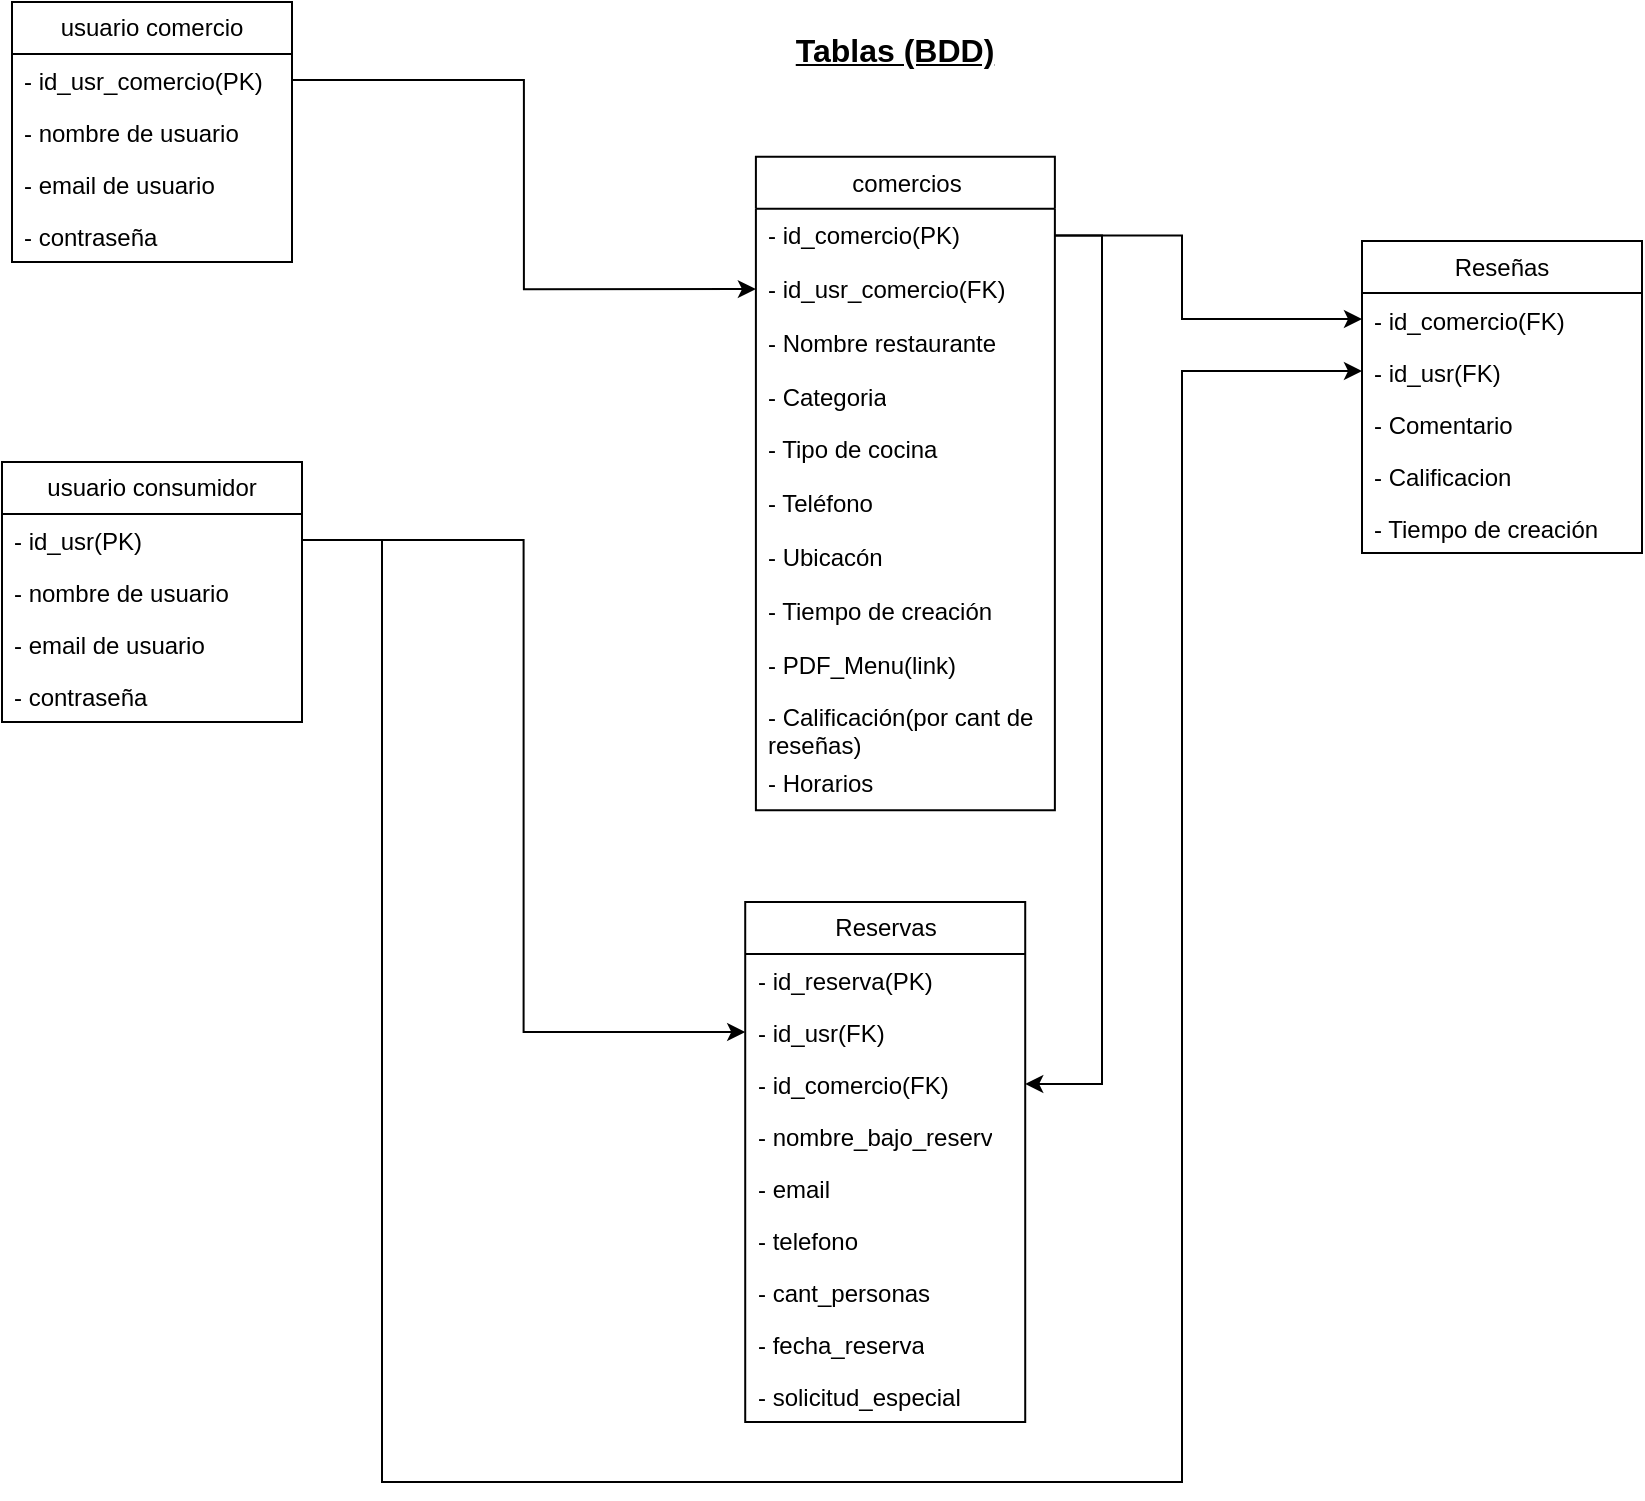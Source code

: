 <mxfile version="27.0.9" pages="2">
  <diagram name="Página-1" id="ZvOOuEmJRggpk8Qo6e3v">
    <mxGraphModel dx="2900" dy="3039" grid="1" gridSize="10" guides="1" tooltips="1" connect="1" arrows="1" fold="1" page="1" pageScale="1" pageWidth="827" pageHeight="1169" math="0" shadow="0">
      <root>
        <mxCell id="0" />
        <mxCell id="1" parent="0" />
        <mxCell id="6B8WdMm_l3sKvFpfAGeL-1" value="Reservas" style="swimlane;fontStyle=0;childLayout=stackLayout;horizontal=1;startSize=26;fillColor=none;horizontalStack=0;resizeParent=1;resizeParentMax=0;resizeLast=0;collapsible=1;marginBottom=0;whiteSpace=wrap;html=1;" parent="1" vertex="1">
          <mxGeometry x="-898.39" y="-1780" width="140" height="260" as="geometry" />
        </mxCell>
        <mxCell id="6B8WdMm_l3sKvFpfAGeL-2" value="- id_reserva(PK)" style="text;strokeColor=none;fillColor=none;align=left;verticalAlign=top;spacingLeft=4;spacingRight=4;overflow=hidden;rotatable=0;points=[[0,0.5],[1,0.5]];portConstraint=eastwest;whiteSpace=wrap;html=1;" parent="6B8WdMm_l3sKvFpfAGeL-1" vertex="1">
          <mxGeometry y="26" width="140" height="26" as="geometry" />
        </mxCell>
        <mxCell id="6B8WdMm_l3sKvFpfAGeL-3" value="- id_usr(FK)" style="text;strokeColor=none;fillColor=none;align=left;verticalAlign=top;spacingLeft=4;spacingRight=4;overflow=hidden;rotatable=0;points=[[0,0.5],[1,0.5]];portConstraint=eastwest;whiteSpace=wrap;html=1;" parent="6B8WdMm_l3sKvFpfAGeL-1" vertex="1">
          <mxGeometry y="52" width="140" height="26" as="geometry" />
        </mxCell>
        <mxCell id="6B8WdMm_l3sKvFpfAGeL-4" value="- id_comercio(FK)" style="text;strokeColor=none;fillColor=none;align=left;verticalAlign=top;spacingLeft=4;spacingRight=4;overflow=hidden;rotatable=0;points=[[0,0.5],[1,0.5]];portConstraint=eastwest;whiteSpace=wrap;html=1;" parent="6B8WdMm_l3sKvFpfAGeL-1" vertex="1">
          <mxGeometry y="78" width="140" height="26" as="geometry" />
        </mxCell>
        <mxCell id="6B8WdMm_l3sKvFpfAGeL-5" value="- nombre_bajo_reserv" style="text;strokeColor=none;fillColor=none;align=left;verticalAlign=top;spacingLeft=4;spacingRight=4;overflow=hidden;rotatable=0;points=[[0,0.5],[1,0.5]];portConstraint=eastwest;whiteSpace=wrap;html=1;" parent="6B8WdMm_l3sKvFpfAGeL-1" vertex="1">
          <mxGeometry y="104" width="140" height="26" as="geometry" />
        </mxCell>
        <mxCell id="6B8WdMm_l3sKvFpfAGeL-6" value="- email" style="text;strokeColor=none;fillColor=none;align=left;verticalAlign=top;spacingLeft=4;spacingRight=4;overflow=hidden;rotatable=0;points=[[0,0.5],[1,0.5]];portConstraint=eastwest;whiteSpace=wrap;html=1;" parent="6B8WdMm_l3sKvFpfAGeL-1" vertex="1">
          <mxGeometry y="130" width="140" height="26" as="geometry" />
        </mxCell>
        <mxCell id="6B8WdMm_l3sKvFpfAGeL-7" value="- telefono" style="text;strokeColor=none;fillColor=none;align=left;verticalAlign=top;spacingLeft=4;spacingRight=4;overflow=hidden;rotatable=0;points=[[0,0.5],[1,0.5]];portConstraint=eastwest;whiteSpace=wrap;html=1;" parent="6B8WdMm_l3sKvFpfAGeL-1" vertex="1">
          <mxGeometry y="156" width="140" height="26" as="geometry" />
        </mxCell>
        <mxCell id="6B8WdMm_l3sKvFpfAGeL-8" value="- cant_personas" style="text;strokeColor=none;fillColor=none;align=left;verticalAlign=top;spacingLeft=4;spacingRight=4;overflow=hidden;rotatable=0;points=[[0,0.5],[1,0.5]];portConstraint=eastwest;whiteSpace=wrap;html=1;" parent="6B8WdMm_l3sKvFpfAGeL-1" vertex="1">
          <mxGeometry y="182" width="140" height="26" as="geometry" />
        </mxCell>
        <mxCell id="6B8WdMm_l3sKvFpfAGeL-9" value="- fecha_reserva" style="text;strokeColor=none;fillColor=none;align=left;verticalAlign=top;spacingLeft=4;spacingRight=4;overflow=hidden;rotatable=0;points=[[0,0.5],[1,0.5]];portConstraint=eastwest;whiteSpace=wrap;html=1;" parent="6B8WdMm_l3sKvFpfAGeL-1" vertex="1">
          <mxGeometry y="208" width="140" height="26" as="geometry" />
        </mxCell>
        <mxCell id="6B8WdMm_l3sKvFpfAGeL-10" value="- solicitud_especial" style="text;strokeColor=none;fillColor=none;align=left;verticalAlign=top;spacingLeft=4;spacingRight=4;overflow=hidden;rotatable=0;points=[[0,0.5],[1,0.5]];portConstraint=eastwest;whiteSpace=wrap;html=1;" parent="6B8WdMm_l3sKvFpfAGeL-1" vertex="1">
          <mxGeometry y="234" width="140" height="26" as="geometry" />
        </mxCell>
        <mxCell id="6B8WdMm_l3sKvFpfAGeL-11" value="&lt;u&gt;&lt;font&gt;Tablas (BDD)&lt;/font&gt;&lt;/u&gt;" style="text;align=center;fontStyle=1;verticalAlign=middle;spacingLeft=3;spacingRight=3;strokeColor=none;rotatable=0;points=[[0,0.5],[1,0.5]];portConstraint=eastwest;html=1;fontSize=16;container=0;" parent="1" vertex="1">
          <mxGeometry x="-914.407" y="-2220" width="181.525" height="27.372" as="geometry" />
        </mxCell>
        <mxCell id="6B8WdMm_l3sKvFpfAGeL-12" style="text;strokeColor=none;fillColor=none;align=left;verticalAlign=top;spacingLeft=4;spacingRight=4;overflow=hidden;rotatable=0;points=[[0,0.5],[1,0.5]];portConstraint=eastwest;whiteSpace=wrap;html=1;" parent="1" vertex="1">
          <mxGeometry x="-893.051" y="-1967.335" width="117.458" height="14.739" as="geometry" />
        </mxCell>
        <mxCell id="6B8WdMm_l3sKvFpfAGeL-13" style="text;strokeColor=none;fillColor=none;align=left;verticalAlign=top;spacingLeft=4;spacingRight=4;overflow=hidden;rotatable=0;points=[[0,0.5],[1,0.5]];portConstraint=eastwest;whiteSpace=wrap;html=1;" parent="1" vertex="1">
          <mxGeometry x="-898.39" y="-2054.715" width="149.492" height="33.689" as="geometry" />
        </mxCell>
        <mxCell id="6B8WdMm_l3sKvFpfAGeL-14" value="usuario consumidor" style="swimlane;fontStyle=0;childLayout=stackLayout;horizontal=1;startSize=26;fillColor=none;horizontalStack=0;resizeParent=1;resizeParentMax=0;resizeLast=0;collapsible=1;marginBottom=0;whiteSpace=wrap;html=1;" parent="1" vertex="1">
          <mxGeometry x="-1270" y="-2000" width="150" height="130" as="geometry" />
        </mxCell>
        <mxCell id="6B8WdMm_l3sKvFpfAGeL-15" value="- id_usr(PK)" style="text;strokeColor=none;fillColor=none;align=left;verticalAlign=top;spacingLeft=4;spacingRight=4;overflow=hidden;rotatable=0;points=[[0,0.5],[1,0.5]];portConstraint=eastwest;whiteSpace=wrap;html=1;" parent="6B8WdMm_l3sKvFpfAGeL-14" vertex="1">
          <mxGeometry y="26" width="150" height="26" as="geometry" />
        </mxCell>
        <mxCell id="6B8WdMm_l3sKvFpfAGeL-16" value="- nombre de usuario" style="text;strokeColor=none;fillColor=none;align=left;verticalAlign=top;spacingLeft=4;spacingRight=4;overflow=hidden;rotatable=0;points=[[0,0.5],[1,0.5]];portConstraint=eastwest;whiteSpace=wrap;html=1;" parent="6B8WdMm_l3sKvFpfAGeL-14" vertex="1">
          <mxGeometry y="52" width="150" height="26" as="geometry" />
        </mxCell>
        <mxCell id="6B8WdMm_l3sKvFpfAGeL-17" value="- email de usuario" style="text;strokeColor=none;fillColor=none;align=left;verticalAlign=top;spacingLeft=4;spacingRight=4;overflow=hidden;rotatable=0;points=[[0,0.5],[1,0.5]];portConstraint=eastwest;whiteSpace=wrap;html=1;" parent="6B8WdMm_l3sKvFpfAGeL-14" vertex="1">
          <mxGeometry y="78" width="150" height="26" as="geometry" />
        </mxCell>
        <mxCell id="6B8WdMm_l3sKvFpfAGeL-18" value="- contraseña" style="text;strokeColor=none;fillColor=none;align=left;verticalAlign=top;spacingLeft=4;spacingRight=4;overflow=hidden;rotatable=0;points=[[0,0.5],[1,0.5]];portConstraint=eastwest;whiteSpace=wrap;html=1;" parent="6B8WdMm_l3sKvFpfAGeL-14" vertex="1">
          <mxGeometry y="104" width="150" height="26" as="geometry" />
        </mxCell>
        <mxCell id="6B8WdMm_l3sKvFpfAGeL-19" value="comercios" style="swimlane;fontStyle=0;childLayout=stackLayout;horizontal=1;startSize=26;fillColor=none;horizontalStack=0;resizeParent=1;resizeParentMax=0;resizeLast=0;collapsible=1;marginBottom=0;html=1;verticalAlign=top;container=0;" parent="1" vertex="1">
          <mxGeometry x="-893.051" y="-2152.62" width="149.49" height="326.775" as="geometry" />
        </mxCell>
        <mxCell id="6B8WdMm_l3sKvFpfAGeL-20" value="- id_comercio(PK)" style="text;strokeColor=none;fillColor=none;align=left;verticalAlign=top;spacingLeft=4;spacingRight=4;overflow=hidden;rotatable=0;points=[[0,0.5],[1,0.5]];portConstraint=eastwest;whiteSpace=wrap;html=1;container=0;" parent="6B8WdMm_l3sKvFpfAGeL-19" vertex="1">
          <mxGeometry y="26" width="149.49" height="26.78" as="geometry" />
        </mxCell>
        <mxCell id="6B8WdMm_l3sKvFpfAGeL-21" value="- id_usr_comercio(FK)" style="text;strokeColor=none;fillColor=none;align=left;verticalAlign=top;spacingLeft=4;spacingRight=4;overflow=hidden;rotatable=0;points=[[0,0.5],[1,0.5]];portConstraint=eastwest;whiteSpace=wrap;html=1;container=0;" parent="6B8WdMm_l3sKvFpfAGeL-19" vertex="1">
          <mxGeometry y="52.78" width="149.49" height="26.78" as="geometry" />
        </mxCell>
        <mxCell id="6B8WdMm_l3sKvFpfAGeL-22" value="- Nombre restaurante" style="text;strokeColor=none;fillColor=none;align=left;verticalAlign=top;spacingLeft=4;spacingRight=4;overflow=hidden;rotatable=0;points=[[0,0.5],[1,0.5]];portConstraint=eastwest;whiteSpace=wrap;html=1;container=0;" parent="6B8WdMm_l3sKvFpfAGeL-19" vertex="1">
          <mxGeometry y="79.559" width="149.49" height="26.78" as="geometry" />
        </mxCell>
        <mxCell id="6B8WdMm_l3sKvFpfAGeL-23" value="- Categoria" style="text;strokeColor=none;fillColor=none;align=left;verticalAlign=top;spacingLeft=4;spacingRight=4;overflow=hidden;rotatable=0;points=[[0,0.5],[1,0.5]];portConstraint=eastwest;whiteSpace=wrap;html=1;container=0;" parent="6B8WdMm_l3sKvFpfAGeL-19" vertex="1">
          <mxGeometry y="106.339" width="149.49" height="26.78" as="geometry" />
        </mxCell>
        <mxCell id="6B8WdMm_l3sKvFpfAGeL-24" value="- Tipo de cocina" style="text;strokeColor=none;fillColor=none;align=left;verticalAlign=top;spacingLeft=4;spacingRight=4;overflow=hidden;rotatable=0;points=[[0,0.5],[1,0.5]];portConstraint=eastwest;whiteSpace=wrap;html=1;container=0;" parent="6B8WdMm_l3sKvFpfAGeL-19" vertex="1">
          <mxGeometry y="133.118" width="149.49" height="26.78" as="geometry" />
        </mxCell>
        <mxCell id="6B8WdMm_l3sKvFpfAGeL-25" value="- Teléfono" style="text;strokeColor=none;fillColor=none;align=left;verticalAlign=top;spacingLeft=4;spacingRight=4;overflow=hidden;rotatable=0;points=[[0,0.5],[1,0.5]];portConstraint=eastwest;whiteSpace=wrap;html=1;container=0;" parent="6B8WdMm_l3sKvFpfAGeL-19" vertex="1">
          <mxGeometry y="159.898" width="149.49" height="26.78" as="geometry" />
        </mxCell>
        <mxCell id="6B8WdMm_l3sKvFpfAGeL-26" value="- Ubicacón" style="text;strokeColor=none;fillColor=none;align=left;verticalAlign=top;spacingLeft=4;spacingRight=4;overflow=hidden;rotatable=0;points=[[0,0.5],[1,0.5]];portConstraint=eastwest;whiteSpace=wrap;html=1;container=0;" parent="6B8WdMm_l3sKvFpfAGeL-19" vertex="1">
          <mxGeometry y="186.677" width="149.49" height="26.78" as="geometry" />
        </mxCell>
        <mxCell id="6B8WdMm_l3sKvFpfAGeL-27" value="- Tiempo de creación" style="text;strokeColor=none;fillColor=none;align=left;verticalAlign=top;spacingLeft=4;spacingRight=4;overflow=hidden;rotatable=0;points=[[0,0.5],[1,0.5]];portConstraint=eastwest;whiteSpace=wrap;html=1;container=0;" parent="6B8WdMm_l3sKvFpfAGeL-19" vertex="1">
          <mxGeometry y="213.457" width="149.49" height="26.78" as="geometry" />
        </mxCell>
        <mxCell id="6B8WdMm_l3sKvFpfAGeL-28" value="- PDF_Menu(link)" style="text;strokeColor=none;fillColor=none;align=left;verticalAlign=top;spacingLeft=4;spacingRight=4;overflow=hidden;rotatable=0;points=[[0,0.5],[1,0.5]];portConstraint=eastwest;whiteSpace=wrap;html=1;container=0;" parent="6B8WdMm_l3sKvFpfAGeL-19" vertex="1">
          <mxGeometry y="240.236" width="149.49" height="26.78" as="geometry" />
        </mxCell>
        <mxCell id="yGDrtx1PJtWxjl1b9rli-1" value="- Calificación(por cant de reseñas)" style="text;strokeColor=none;fillColor=none;align=left;verticalAlign=top;spacingLeft=4;spacingRight=4;overflow=hidden;rotatable=0;points=[[0,0.5],[1,0.5]];portConstraint=eastwest;whiteSpace=wrap;html=1;container=0;" vertex="1" parent="6B8WdMm_l3sKvFpfAGeL-19">
          <mxGeometry y="267.016" width="149.49" height="32.98" as="geometry" />
        </mxCell>
        <mxCell id="yGDrtx1PJtWxjl1b9rli-4" value="- Horarios" style="text;strokeColor=none;fillColor=none;align=left;verticalAlign=top;spacingLeft=4;spacingRight=4;overflow=hidden;rotatable=0;points=[[0,0.5],[1,0.5]];portConstraint=eastwest;whiteSpace=wrap;html=1;container=0;" vertex="1" parent="6B8WdMm_l3sKvFpfAGeL-19">
          <mxGeometry y="299.996" width="149.49" height="26.78" as="geometry" />
        </mxCell>
        <mxCell id="6B8WdMm_l3sKvFpfAGeL-29" value="Reseñas" style="swimlane;fontStyle=0;childLayout=stackLayout;horizontal=1;startSize=26;fillColor=none;horizontalStack=0;resizeParent=1;resizeParentMax=0;resizeLast=0;collapsible=1;marginBottom=0;whiteSpace=wrap;html=1;" parent="1" vertex="1">
          <mxGeometry x="-590" y="-2110.5" width="140" height="156" as="geometry" />
        </mxCell>
        <mxCell id="6B8WdMm_l3sKvFpfAGeL-30" value="- id_comercio(FK)" style="text;strokeColor=none;fillColor=none;align=left;verticalAlign=top;spacingLeft=4;spacingRight=4;overflow=hidden;rotatable=0;points=[[0,0.5],[1,0.5]];portConstraint=eastwest;whiteSpace=wrap;html=1;" parent="6B8WdMm_l3sKvFpfAGeL-29" vertex="1">
          <mxGeometry y="26" width="140" height="26" as="geometry" />
        </mxCell>
        <mxCell id="6B8WdMm_l3sKvFpfAGeL-31" value="- id_usr(FK)" style="text;strokeColor=none;fillColor=none;align=left;verticalAlign=top;spacingLeft=4;spacingRight=4;overflow=hidden;rotatable=0;points=[[0,0.5],[1,0.5]];portConstraint=eastwest;whiteSpace=wrap;html=1;" parent="6B8WdMm_l3sKvFpfAGeL-29" vertex="1">
          <mxGeometry y="52" width="140" height="26" as="geometry" />
        </mxCell>
        <mxCell id="6B8WdMm_l3sKvFpfAGeL-32" value="- Comentario" style="text;strokeColor=none;fillColor=none;align=left;verticalAlign=top;spacingLeft=4;spacingRight=4;overflow=hidden;rotatable=0;points=[[0,0.5],[1,0.5]];portConstraint=eastwest;whiteSpace=wrap;html=1;" parent="6B8WdMm_l3sKvFpfAGeL-29" vertex="1">
          <mxGeometry y="78" width="140" height="26" as="geometry" />
        </mxCell>
        <mxCell id="6B8WdMm_l3sKvFpfAGeL-33" value="- Calificacion" style="text;strokeColor=none;fillColor=none;align=left;verticalAlign=top;spacingLeft=4;spacingRight=4;overflow=hidden;rotatable=0;points=[[0,0.5],[1,0.5]];portConstraint=eastwest;whiteSpace=wrap;html=1;" parent="6B8WdMm_l3sKvFpfAGeL-29" vertex="1">
          <mxGeometry y="104" width="140" height="26" as="geometry" />
        </mxCell>
        <mxCell id="6B8WdMm_l3sKvFpfAGeL-34" value="- Tiempo de creación" style="text;strokeColor=none;fillColor=none;align=left;verticalAlign=top;spacingLeft=4;spacingRight=4;overflow=hidden;rotatable=0;points=[[0,0.5],[1,0.5]];portConstraint=eastwest;whiteSpace=wrap;html=1;" parent="6B8WdMm_l3sKvFpfAGeL-29" vertex="1">
          <mxGeometry y="130" width="140" height="26" as="geometry" />
        </mxCell>
        <mxCell id="6B8WdMm_l3sKvFpfAGeL-35" style="edgeStyle=orthogonalEdgeStyle;rounded=0;orthogonalLoop=1;jettySize=auto;html=1;exitX=1;exitY=0.5;exitDx=0;exitDy=0;entryX=0;entryY=0.5;entryDx=0;entryDy=0;" parent="1" source="6B8WdMm_l3sKvFpfAGeL-20" target="6B8WdMm_l3sKvFpfAGeL-30" edge="1">
          <mxGeometry relative="1" as="geometry">
            <Array as="points">
              <mxPoint x="-680" y="-2113" />
              <mxPoint x="-680" y="-2072" />
            </Array>
          </mxGeometry>
        </mxCell>
        <mxCell id="6B8WdMm_l3sKvFpfAGeL-37" value="usuario comercio" style="swimlane;fontStyle=0;childLayout=stackLayout;horizontal=1;startSize=26;fillColor=none;horizontalStack=0;resizeParent=1;resizeParentMax=0;resizeLast=0;collapsible=1;marginBottom=0;whiteSpace=wrap;html=1;" parent="1" vertex="1">
          <mxGeometry x="-1265" y="-2230" width="140" height="130" as="geometry" />
        </mxCell>
        <mxCell id="6B8WdMm_l3sKvFpfAGeL-38" value="- id_usr_comercio(PK)" style="text;strokeColor=none;fillColor=none;align=left;verticalAlign=top;spacingLeft=4;spacingRight=4;overflow=hidden;rotatable=0;points=[[0,0.5],[1,0.5]];portConstraint=eastwest;whiteSpace=wrap;html=1;" parent="6B8WdMm_l3sKvFpfAGeL-37" vertex="1">
          <mxGeometry y="26" width="140" height="26" as="geometry" />
        </mxCell>
        <mxCell id="6B8WdMm_l3sKvFpfAGeL-39" value="- nombre de usuario" style="text;strokeColor=none;fillColor=none;align=left;verticalAlign=top;spacingLeft=4;spacingRight=4;overflow=hidden;rotatable=0;points=[[0,0.5],[1,0.5]];portConstraint=eastwest;whiteSpace=wrap;html=1;" parent="6B8WdMm_l3sKvFpfAGeL-37" vertex="1">
          <mxGeometry y="52" width="140" height="26" as="geometry" />
        </mxCell>
        <mxCell id="6B8WdMm_l3sKvFpfAGeL-40" value="- email de usuario" style="text;strokeColor=none;fillColor=none;align=left;verticalAlign=top;spacingLeft=4;spacingRight=4;overflow=hidden;rotatable=0;points=[[0,0.5],[1,0.5]];portConstraint=eastwest;whiteSpace=wrap;html=1;" parent="6B8WdMm_l3sKvFpfAGeL-37" vertex="1">
          <mxGeometry y="78" width="140" height="26" as="geometry" />
        </mxCell>
        <mxCell id="6B8WdMm_l3sKvFpfAGeL-41" value="- contraseña" style="text;strokeColor=none;fillColor=none;align=left;verticalAlign=top;spacingLeft=4;spacingRight=4;overflow=hidden;rotatable=0;points=[[0,0.5],[1,0.5]];portConstraint=eastwest;whiteSpace=wrap;html=1;" parent="6B8WdMm_l3sKvFpfAGeL-37" vertex="1">
          <mxGeometry y="104" width="140" height="26" as="geometry" />
        </mxCell>
        <mxCell id="6B8WdMm_l3sKvFpfAGeL-42" style="edgeStyle=orthogonalEdgeStyle;rounded=0;orthogonalLoop=1;jettySize=auto;html=1;exitX=1;exitY=0.5;exitDx=0;exitDy=0;entryX=0;entryY=0.5;entryDx=0;entryDy=0;" parent="1" source="6B8WdMm_l3sKvFpfAGeL-38" target="6B8WdMm_l3sKvFpfAGeL-21" edge="1">
          <mxGeometry relative="1" as="geometry" />
        </mxCell>
        <mxCell id="6B8WdMm_l3sKvFpfAGeL-44" style="edgeStyle=orthogonalEdgeStyle;rounded=0;orthogonalLoop=1;jettySize=auto;html=1;exitX=1;exitY=0.5;exitDx=0;exitDy=0;entryX=0;entryY=0.5;entryDx=0;entryDy=0;" parent="1" source="6B8WdMm_l3sKvFpfAGeL-15" target="6B8WdMm_l3sKvFpfAGeL-31" edge="1">
          <mxGeometry relative="1" as="geometry">
            <Array as="points">
              <mxPoint x="-1080" y="-1961" />
              <mxPoint x="-1080" y="-1490" />
              <mxPoint x="-680" y="-1490" />
              <mxPoint x="-680" y="-2045" />
            </Array>
          </mxGeometry>
        </mxCell>
        <mxCell id="yGDrtx1PJtWxjl1b9rli-2" style="edgeStyle=orthogonalEdgeStyle;rounded=0;orthogonalLoop=1;jettySize=auto;html=1;exitX=1;exitY=0.5;exitDx=0;exitDy=0;" edge="1" parent="1" source="6B8WdMm_l3sKvFpfAGeL-20" target="6B8WdMm_l3sKvFpfAGeL-4">
          <mxGeometry relative="1" as="geometry">
            <Array as="points">
              <mxPoint x="-720" y="-2113" />
              <mxPoint x="-720" y="-1689" />
            </Array>
          </mxGeometry>
        </mxCell>
        <mxCell id="yGDrtx1PJtWxjl1b9rli-3" style="edgeStyle=orthogonalEdgeStyle;rounded=0;orthogonalLoop=1;jettySize=auto;html=1;exitX=1;exitY=0.5;exitDx=0;exitDy=0;entryX=0;entryY=0.5;entryDx=0;entryDy=0;" edge="1" parent="1" source="6B8WdMm_l3sKvFpfAGeL-15" target="6B8WdMm_l3sKvFpfAGeL-3">
          <mxGeometry relative="1" as="geometry" />
        </mxCell>
      </root>
    </mxGraphModel>
  </diagram>
  <diagram name="Página-2" id="aAYmUi-zZvNplTJC9tbg">
    <mxGraphModel dx="872" dy="491" grid="1" gridSize="10" guides="1" tooltips="1" connect="1" arrows="1" fold="1" page="1" pageScale="1" pageWidth="827" pageHeight="1169" math="0" shadow="0">
      <root>
        <mxCell id="0" />
        <mxCell id="1" parent="0" />
        <mxCell id="doMoEdmNG70haGPzJiyn-3" value="mejores review&lt;div&gt;mayor publicidad&lt;/div&gt;" style="text;html=1;align=center;verticalAlign=middle;resizable=0;points=[];autosize=1;strokeColor=none;fillColor=none;" parent="1" vertex="1">
          <mxGeometry x="660" y="780" width="110" height="40" as="geometry" />
        </mxCell>
        <mxCell id="doMoEdmNG70haGPzJiyn-4" value="Mapa lógico del sitio web" style="text;strokeColor=none;align=center;fillColor=none;html=1;verticalAlign=middle;whiteSpace=wrap;rounded=0;fontSize=16;fontStyle=5" parent="1" vertex="1">
          <mxGeometry x="790" y="40" width="220" height="50" as="geometry" />
        </mxCell>
        <mxCell id="doMoEdmNG70haGPzJiyn-38" style="edgeStyle=orthogonalEdgeStyle;rounded=0;orthogonalLoop=1;jettySize=auto;html=1;entryX=0.549;entryY=0.021;entryDx=0;entryDy=0;entryPerimeter=0;" parent="1" source="doMoEdmNG70haGPzJiyn-34" target="doMoEdmNG70haGPzJiyn-3" edge="1">
          <mxGeometry relative="1" as="geometry" />
        </mxCell>
        <mxCell id="doMoEdmNG70haGPzJiyn-6" style="edgeStyle=orthogonalEdgeStyle;rounded=0;orthogonalLoop=1;jettySize=auto;html=1;exitX=1;exitY=0.5;exitDx=0;exitDy=0;" parent="1" edge="1">
          <mxGeometry relative="1" as="geometry">
            <mxPoint x="460.0" y="798.0" as="sourcePoint" />
            <mxPoint x="460.0" y="798.0" as="targetPoint" />
          </mxGeometry>
        </mxCell>
        <mxCell id="doMoEdmNG70haGPzJiyn-7" style="edgeStyle=orthogonalEdgeStyle;rounded=0;orthogonalLoop=1;jettySize=auto;html=1;exitX=1;exitY=0.5;exitDx=0;exitDy=0;entryX=1;entryY=0.5;entryDx=0;entryDy=0;" parent="1" source="doMoEdmNG70haGPzJiyn-9" target="doMoEdmNG70haGPzJiyn-22" edge="1">
          <mxGeometry relative="1" as="geometry">
            <Array as="points">
              <mxPoint x="1070" y="460" />
              <mxPoint x="1070" y="130" />
            </Array>
          </mxGeometry>
        </mxCell>
        <mxCell id="doMoEdmNG70haGPzJiyn-8" style="edgeStyle=orthogonalEdgeStyle;rounded=0;orthogonalLoop=1;jettySize=auto;html=1;exitX=0;exitY=0.5;exitDx=0;exitDy=0;" parent="1" source="doMoEdmNG70haGPzJiyn-9" edge="1">
          <mxGeometry relative="1" as="geometry">
            <mxPoint x="770" y="560" as="targetPoint" />
          </mxGeometry>
        </mxCell>
        <mxCell id="doMoEdmNG70haGPzJiyn-9" value="¿Logeado?" style="rhombus;whiteSpace=wrap;html=1;" parent="1" vertex="1">
          <mxGeometry x="836" y="420" width="110" height="80" as="geometry" />
        </mxCell>
        <mxCell id="doMoEdmNG70haGPzJiyn-10" value="Si" style="text;html=1;align=center;verticalAlign=middle;resizable=0;points=[];autosize=1;strokeColor=none;fillColor=none;" parent="1" vertex="1">
          <mxGeometry x="780" y="430" width="30" height="30" as="geometry" />
        </mxCell>
        <mxCell id="doMoEdmNG70haGPzJiyn-11" value="No&lt;div&gt;&lt;br&gt;&lt;/div&gt;" style="text;strokeColor=none;align=center;fillColor=none;html=1;verticalAlign=middle;whiteSpace=wrap;rounded=0;" parent="1" vertex="1">
          <mxGeometry x="946" y="430" width="100" height="50" as="geometry" />
        </mxCell>
        <mxCell id="O2--jTyH-XFZfrqn2WmB-8" style="edgeStyle=orthogonalEdgeStyle;rounded=0;orthogonalLoop=1;jettySize=auto;html=1;exitX=0;exitY=0.5;exitDx=0;exitDy=0;entryX=1;entryY=0.5;entryDx=0;entryDy=0;" parent="1" source="doMoEdmNG70haGPzJiyn-12" target="O2--jTyH-XFZfrqn2WmB-7" edge="1">
          <mxGeometry relative="1" as="geometry" />
        </mxCell>
        <mxCell id="doMoEdmNG70haGPzJiyn-12" value="Realizar reserva" style="rounded=0;whiteSpace=wrap;html=1;" parent="1" vertex="1">
          <mxGeometry x="440" y="650" width="110" height="40" as="geometry" />
        </mxCell>
        <mxCell id="doMoEdmNG70haGPzJiyn-13" style="edgeStyle=orthogonalEdgeStyle;rounded=0;orthogonalLoop=1;jettySize=auto;html=1;exitX=1;exitY=0.5;exitDx=0;exitDy=0;" parent="1" source="doMoEdmNG70haGPzJiyn-15" edge="1">
          <mxGeometry relative="1" as="geometry">
            <mxPoint x="890" y="624.963" as="targetPoint" />
          </mxGeometry>
        </mxCell>
        <mxCell id="doMoEdmNG70haGPzJiyn-14" style="edgeStyle=orthogonalEdgeStyle;rounded=0;orthogonalLoop=1;jettySize=auto;html=1;exitX=0;exitY=0.5;exitDx=0;exitDy=0;" parent="1" source="doMoEdmNG70haGPzJiyn-15" edge="1">
          <mxGeometry relative="1" as="geometry">
            <mxPoint x="554" y="575" as="targetPoint" />
            <Array as="points">
              <mxPoint x="604" y="625" />
              <mxPoint x="604" y="575" />
              <mxPoint x="574" y="575" />
            </Array>
          </mxGeometry>
        </mxCell>
        <mxCell id="doMoEdmNG70haGPzJiyn-15" value="¿Que tipo de usuario es?" style="rhombus;whiteSpace=wrap;html=1;" parent="1" vertex="1">
          <mxGeometry x="706.5" y="570" width="129.5" height="110" as="geometry" />
        </mxCell>
        <mxCell id="doMoEdmNG70haGPzJiyn-16" value="Agregar fav" style="rounded=0;whiteSpace=wrap;html=1;" parent="1" vertex="1">
          <mxGeometry x="440.5" y="550" width="110" height="37" as="geometry" />
        </mxCell>
        <mxCell id="doMoEdmNG70haGPzJiyn-17" value="Consumidor" style="text;strokeColor=none;align=center;fillColor=none;html=1;verticalAlign=middle;whiteSpace=wrap;rounded=0;fontSize=12;" parent="1" vertex="1">
          <mxGeometry x="584" y="587" width="150" height="19" as="geometry" />
        </mxCell>
        <mxCell id="Y5OnNTe6_fecQ7S2OJ-3-1" style="edgeStyle=orthogonalEdgeStyle;rounded=0;orthogonalLoop=1;jettySize=auto;html=1;exitX=1;exitY=0.5;exitDx=0;exitDy=0;entryX=0;entryY=0.5;entryDx=0;entryDy=0;" edge="1" parent="1" source="doMoEdmNG70haGPzJiyn-20" target="O2--jTyH-XFZfrqn2WmB-4">
          <mxGeometry relative="1" as="geometry" />
        </mxCell>
        <mxCell id="Y5OnNTe6_fecQ7S2OJ-3-2" style="edgeStyle=orthogonalEdgeStyle;rounded=0;orthogonalLoop=1;jettySize=auto;html=1;exitX=1;exitY=0.5;exitDx=0;exitDy=0;entryX=0;entryY=0.5;entryDx=0;entryDy=0;" edge="1" parent="1" source="doMoEdmNG70haGPzJiyn-20" target="O2--jTyH-XFZfrqn2WmB-2">
          <mxGeometry relative="1" as="geometry" />
        </mxCell>
        <mxCell id="doMoEdmNG70haGPzJiyn-20" value="Publicitar tu establecimiento" style="rounded=0;whiteSpace=wrap;html=1;" parent="1" vertex="1">
          <mxGeometry x="900" y="590" width="125.5" height="70" as="geometry" />
        </mxCell>
        <mxCell id="doMoEdmNG70haGPzJiyn-21" style="edgeStyle=orthogonalEdgeStyle;rounded=0;orthogonalLoop=1;jettySize=auto;html=1;exitX=0.5;exitY=1;exitDx=0;exitDy=0;entryX=0.5;entryY=0;entryDx=0;entryDy=0;" parent="1" source="doMoEdmNG70haGPzJiyn-22" target="doMoEdmNG70haGPzJiyn-27" edge="1">
          <mxGeometry relative="1" as="geometry" />
        </mxCell>
        <mxCell id="doMoEdmNG70haGPzJiyn-22" value="&lt;font size=&quot;1&quot;&gt;HOME&lt;/font&gt;" style="rounded=1;whiteSpace=wrap;html=1;" parent="1" vertex="1">
          <mxGeometry x="828" y="110" width="126" height="40" as="geometry" />
        </mxCell>
        <mxCell id="doMoEdmNG70haGPzJiyn-26" style="edgeStyle=orthogonalEdgeStyle;rounded=0;orthogonalLoop=1;jettySize=auto;html=1;exitX=0.5;exitY=1;exitDx=0;exitDy=0;entryX=0.5;entryY=0;entryDx=0;entryDy=0;" parent="1" source="doMoEdmNG70haGPzJiyn-27" target="doMoEdmNG70haGPzJiyn-29" edge="1">
          <mxGeometry relative="1" as="geometry" />
        </mxCell>
        <mxCell id="doMoEdmNG70haGPzJiyn-27" value="Buscador de comercios" style="html=1;whiteSpace=wrap;" parent="1" vertex="1">
          <mxGeometry x="841" y="180" width="100" height="45" as="geometry" />
        </mxCell>
        <mxCell id="doMoEdmNG70haGPzJiyn-28" style="edgeStyle=orthogonalEdgeStyle;rounded=0;orthogonalLoop=1;jettySize=auto;html=1;exitX=0.5;exitY=1;exitDx=0;exitDy=0;" parent="1" source="doMoEdmNG70haGPzJiyn-29" target="doMoEdmNG70haGPzJiyn-31" edge="1">
          <mxGeometry relative="1" as="geometry" />
        </mxCell>
        <mxCell id="doMoEdmNG70haGPzJiyn-29" value="Seleccionar Comercio" style="rounded=0;whiteSpace=wrap;html=1;" parent="1" vertex="1">
          <mxGeometry x="846" y="250" width="90" height="40" as="geometry" />
        </mxCell>
        <mxCell id="doMoEdmNG70haGPzJiyn-30" style="edgeStyle=orthogonalEdgeStyle;rounded=0;orthogonalLoop=1;jettySize=auto;html=1;exitX=0.5;exitY=1;exitDx=0;exitDy=0;" parent="1" source="doMoEdmNG70haGPzJiyn-31" target="doMoEdmNG70haGPzJiyn-9" edge="1">
          <mxGeometry relative="1" as="geometry" />
        </mxCell>
        <mxCell id="doMoEdmNG70haGPzJiyn-31" value="Detalles del comercio" style="rounded=0;whiteSpace=wrap;html=1;" parent="1" vertex="1">
          <mxGeometry x="843" y="330" width="96" height="50" as="geometry" />
        </mxCell>
        <mxCell id="doMoEdmNG70haGPzJiyn-32" style="edgeStyle=orthogonalEdgeStyle;rounded=0;orthogonalLoop=1;jettySize=auto;html=1;exitX=1;exitY=0.5;exitDx=0;exitDy=0;entryX=0;entryY=0.5;entryDx=0;entryDy=0;" parent="1" source="doMoEdmNG70haGPzJiyn-20" edge="1" target="O2--jTyH-XFZfrqn2WmB-3">
          <mxGeometry relative="1" as="geometry">
            <mxPoint x="1090" y="624.789" as="targetPoint" />
          </mxGeometry>
        </mxCell>
        <mxCell id="doMoEdmNG70haGPzJiyn-34" value="RETROALIEMNTACIÓN." style="text;html=1;align=center;verticalAlign=middle;resizable=0;points=[];autosize=1;strokeColor=none;fillColor=none;" parent="1" vertex="1">
          <mxGeometry x="640" y="730" width="160" height="30" as="geometry" />
        </mxCell>
        <mxCell id="doMoEdmNG70haGPzJiyn-35" value="Comercio" style="text;strokeColor=none;align=center;fillColor=none;html=1;verticalAlign=middle;whiteSpace=wrap;rounded=0;" parent="1" vertex="1">
          <mxGeometry x="810" y="581.5" width="90" height="30" as="geometry" />
        </mxCell>
        <mxCell id="doMoEdmNG70haGPzJiyn-36" style="edgeStyle=none;rounded=0;orthogonalLoop=1;jettySize=auto;html=1;entryX=1;entryY=0.5;entryDx=0;entryDy=0;exitX=0;exitY=0.5;exitDx=0;exitDy=0;" parent="1" source="doMoEdmNG70haGPzJiyn-15" target="doMoEdmNG70haGPzJiyn-12" edge="1">
          <mxGeometry relative="1" as="geometry">
            <Array as="points">
              <mxPoint x="604" y="625" />
              <mxPoint x="604" y="670" />
            </Array>
          </mxGeometry>
        </mxCell>
        <mxCell id="O2--jTyH-XFZfrqn2WmB-2" value="- Ubicacion" style="text;strokeColor=none;fillColor=none;align=left;verticalAlign=top;spacingLeft=4;spacingRight=4;overflow=hidden;rotatable=0;points=[[0,0.5],[1,0.5]];portConstraint=eastwest;whiteSpace=wrap;html=1;fontSize=13;" parent="1" vertex="1">
          <mxGeometry x="1100" y="650" width="130" height="26" as="geometry" />
        </mxCell>
        <mxCell id="O2--jTyH-XFZfrqn2WmB-3" value="- Fotos y videos" style="text;strokeColor=none;fillColor=none;align=left;verticalAlign=top;spacingLeft=4;spacingRight=4;overflow=hidden;rotatable=0;points=[[0,0.5],[1,0.5]];portConstraint=eastwest;whiteSpace=wrap;html=1;fontSize=13;" parent="1" vertex="1">
          <mxGeometry x="1100" y="611.5" width="160" height="26" as="geometry" />
        </mxCell>
        <mxCell id="O2--jTyH-XFZfrqn2WmB-4" value="- Presentar su Menú" style="text;strokeColor=none;fillColor=none;align=left;verticalAlign=top;spacingLeft=4;spacingRight=4;overflow=hidden;rotatable=0;points=[[0,0.5],[1,0.5]];portConstraint=eastwest;whiteSpace=wrap;html=1;fontSize=13;" parent="1" vertex="1">
          <mxGeometry x="1100" y="580" width="190" height="26" as="geometry" />
        </mxCell>
        <mxCell id="O2--jTyH-XFZfrqn2WmB-9" style="edgeStyle=orthogonalEdgeStyle;rounded=0;orthogonalLoop=1;jettySize=auto;html=1;exitX=0.5;exitY=1;exitDx=0;exitDy=0;entryX=0.5;entryY=1;entryDx=0;entryDy=0;" parent="1" source="O2--jTyH-XFZfrqn2WmB-7" target="doMoEdmNG70haGPzJiyn-20" edge="1">
          <mxGeometry relative="1" as="geometry">
            <Array as="points">
              <mxPoint x="315" y="720" />
              <mxPoint x="963" y="720" />
            </Array>
          </mxGeometry>
        </mxCell>
        <mxCell id="O2--jTyH-XFZfrqn2WmB-7" value="Reseña" style="html=1;whiteSpace=wrap;" parent="1" vertex="1">
          <mxGeometry x="260" y="650" width="110" height="40" as="geometry" />
        </mxCell>
        <mxCell id="O2--jTyH-XFZfrqn2WmB-10" value="Metodo de verificación &lt;span style=&quot;white-space: pre;&quot;&gt;&#x9;&amp;nbsp;&lt;/span&gt;&amp;nbsp; &amp;nbsp; &amp;nbsp;(QR)" style="text;strokeColor=none;fillColor=none;align=left;verticalAlign=top;spacingLeft=4;spacingRight=4;overflow=hidden;rotatable=0;points=[[0,0.5],[1,0.5]];portConstraint=eastwest;whiteSpace=wrap;html=1;" parent="1" vertex="1">
          <mxGeometry x="342" y="606.25" width="144" height="37.5" as="geometry" />
        </mxCell>
        <mxCell id="Y5OnNTe6_fecQ7S2OJ-3-4" value="&lt;font style=&quot;font-size: 13px;&quot;&gt;- Califiacion/Reseña&lt;/font&gt;" style="text;strokeColor=none;fillColor=none;align=left;verticalAlign=top;spacingLeft=4;spacingRight=4;overflow=hidden;rotatable=0;points=[[0,0.5],[1,0.5]];portConstraint=eastwest;whiteSpace=wrap;html=1;" vertex="1" parent="1">
          <mxGeometry x="1100" y="540" width="140" height="26" as="geometry" />
        </mxCell>
        <mxCell id="Y5OnNTe6_fecQ7S2OJ-3-5" style="edgeStyle=orthogonalEdgeStyle;rounded=0;orthogonalLoop=1;jettySize=auto;html=1;exitX=1;exitY=0.5;exitDx=0;exitDy=0;entryX=0.007;entryY=0.808;entryDx=0;entryDy=0;entryPerimeter=0;" edge="1" parent="1" source="doMoEdmNG70haGPzJiyn-20" target="Y5OnNTe6_fecQ7S2OJ-3-4">
          <mxGeometry relative="1" as="geometry" />
        </mxCell>
      </root>
    </mxGraphModel>
  </diagram>
</mxfile>
